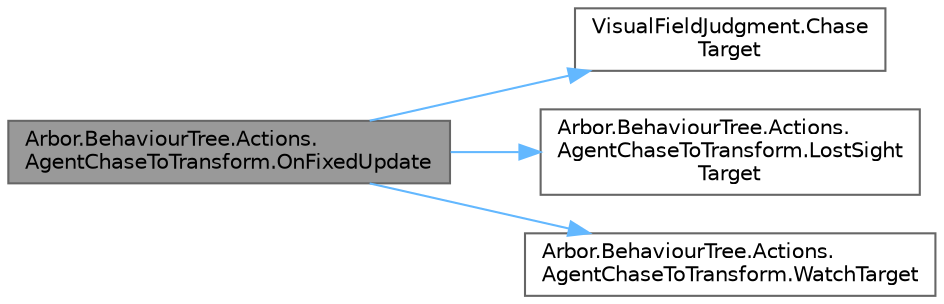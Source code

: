 digraph "Arbor.BehaviourTree.Actions.AgentChaseToTransform.OnFixedUpdate"
{
 // LATEX_PDF_SIZE
  bgcolor="transparent";
  edge [fontname=Helvetica,fontsize=10,labelfontname=Helvetica,labelfontsize=10];
  node [fontname=Helvetica,fontsize=10,shape=box,height=0.2,width=0.4];
  rankdir="LR";
  Node1 [id="Node000001",label="Arbor.BehaviourTree.Actions.\lAgentChaseToTransform.OnFixedUpdate",height=0.2,width=0.4,color="gray40", fillcolor="grey60", style="filled", fontcolor="black",tooltip=" "];
  Node1 -> Node2 [id="edge1_Node000001_Node000002",color="steelblue1",style="solid",tooltip=" "];
  Node2 [id="Node000002",label="VisualFieldJudgment.Chase\lTarget",height=0.2,width=0.4,color="grey40", fillcolor="white", style="filled",URL="$class_visual_field_judgment.html#ae7222a89693bb8169debf59cfa0af60b",tooltip=" "];
  Node1 -> Node3 [id="edge2_Node000001_Node000003",color="steelblue1",style="solid",tooltip=" "];
  Node3 [id="Node000003",label="Arbor.BehaviourTree.Actions.\lAgentChaseToTransform.LostSight\lTarget",height=0.2,width=0.4,color="grey40", fillcolor="white", style="filled",URL="$class_arbor_1_1_behaviour_tree_1_1_actions_1_1_agent_chase_to_transform.html#a97562d1eaaa02470d3ee5f61e8c12a28",tooltip=" "];
  Node1 -> Node4 [id="edge3_Node000001_Node000004",color="steelblue1",style="solid",tooltip=" "];
  Node4 [id="Node000004",label="Arbor.BehaviourTree.Actions.\lAgentChaseToTransform.WatchTarget",height=0.2,width=0.4,color="grey40", fillcolor="white", style="filled",URL="$class_arbor_1_1_behaviour_tree_1_1_actions_1_1_agent_chase_to_transform.html#ad14b938b0dae683b9aca03d66c34d669",tooltip=" "];
}
